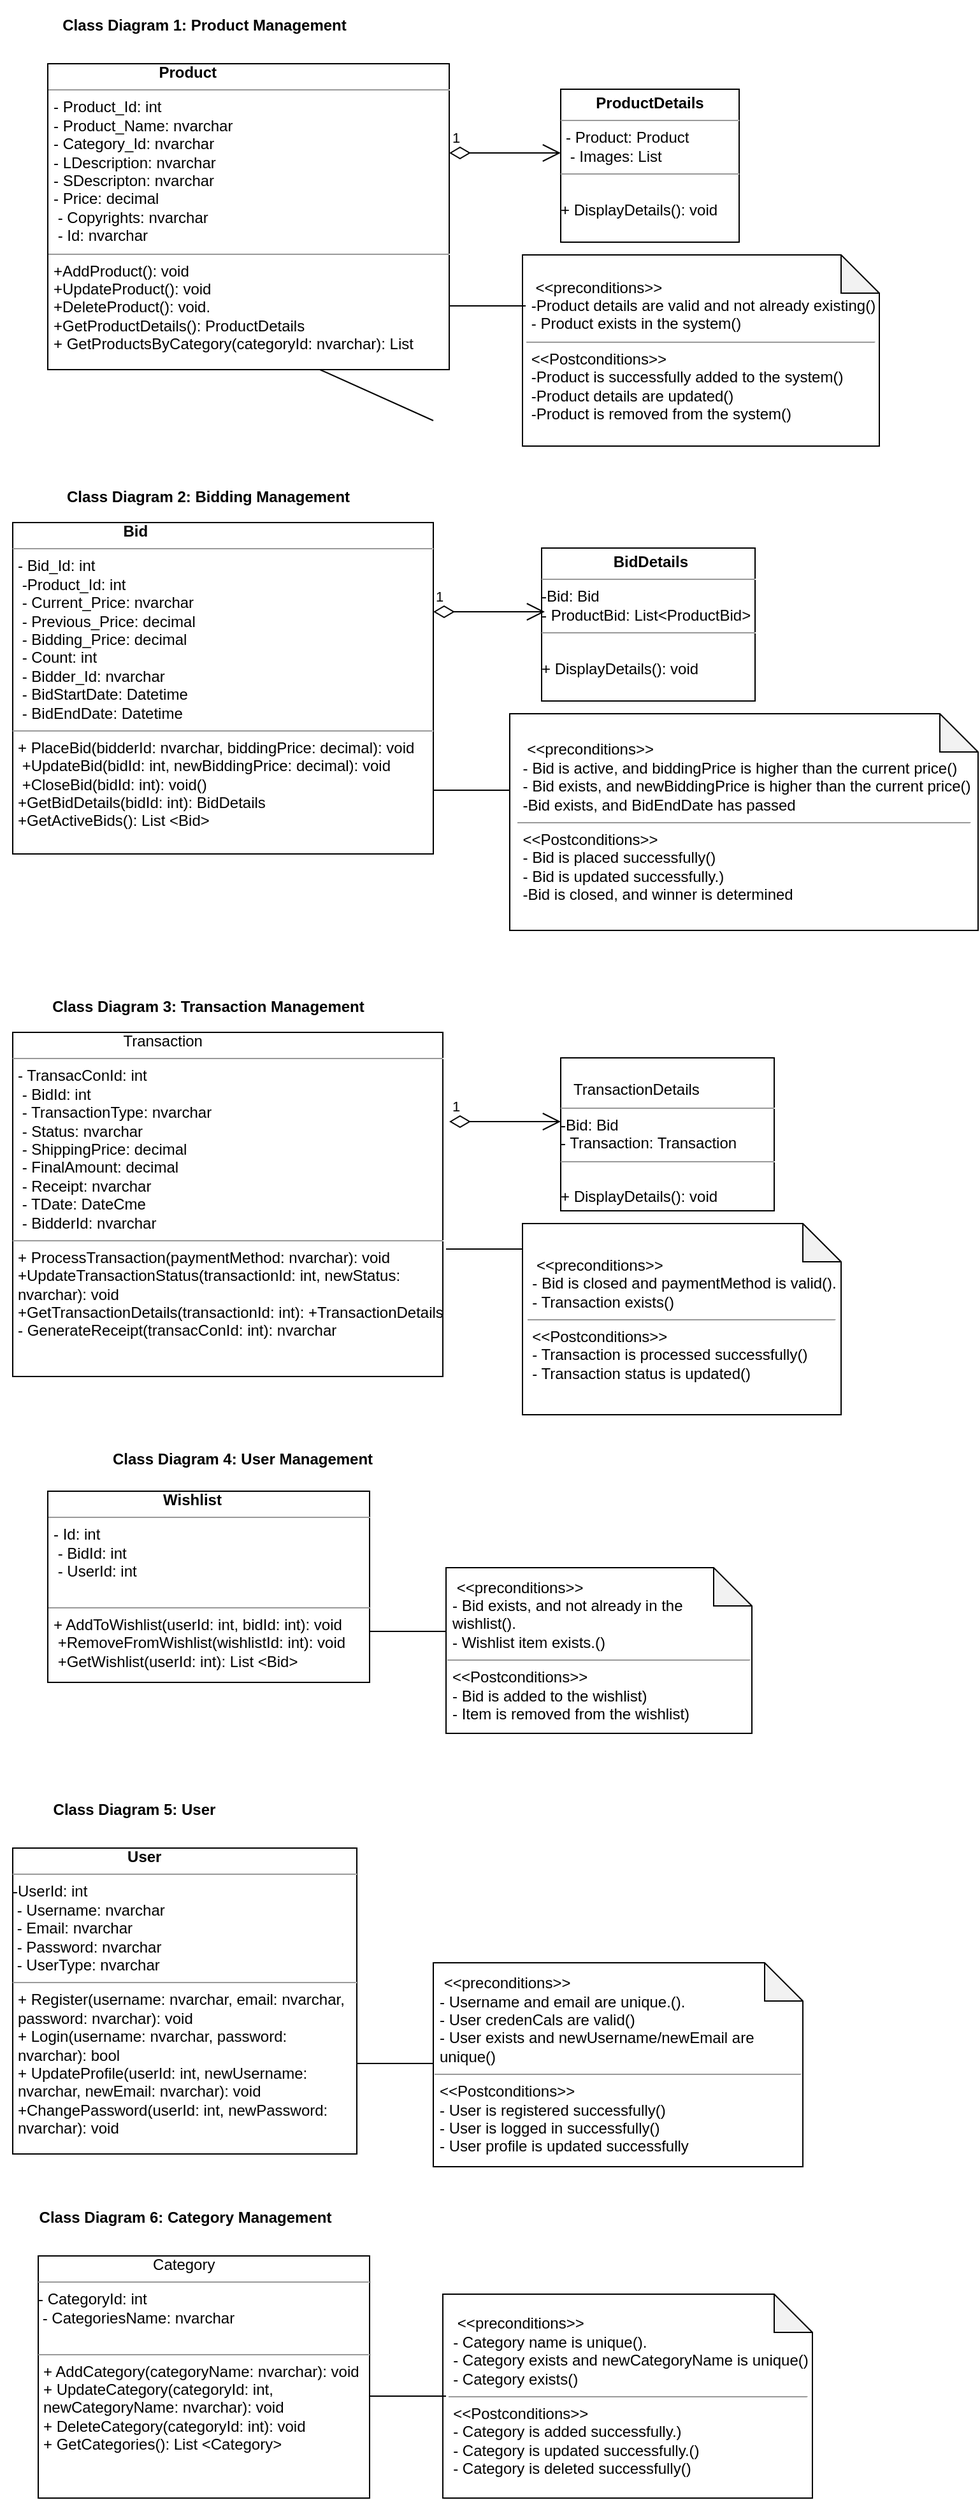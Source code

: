 <mxfile version="22.1.3" type="github">
  <diagram name="Page-1" id="OG9XARLu_X4fbzeJdVaa">
    <mxGraphModel dx="858" dy="419" grid="1" gridSize="10" guides="1" tooltips="1" connect="1" arrows="1" fold="1" page="1" pageScale="1" pageWidth="850" pageHeight="1100" math="0" shadow="0">
      <root>
        <mxCell id="0" />
        <mxCell id="1" parent="0" />
        <mxCell id="toqwwro1pnexpCAOvcfP-7" value="" style="endArrow=none;html=1;rounded=0;entryX=0;entryY=0.5;entryDx=0;entryDy=0;exitX=0;exitY=0.5;exitDx=0;exitDy=0;" edge="1" parent="1" source="toqwwro1pnexpCAOvcfP-4">
          <mxGeometry width="50" height="50" relative="1" as="geometry">
            <mxPoint x="340" y="360" as="sourcePoint" />
            <mxPoint x="322.5" y="250" as="targetPoint" />
            <Array as="points">
              <mxPoint x="117.5" y="260" />
            </Array>
          </mxGeometry>
        </mxCell>
        <mxCell id="toqwwro1pnexpCAOvcfP-61" value="&amp;nbsp; &amp;nbsp; &amp;nbsp; &amp;nbsp; &amp;nbsp; &amp;nbsp; &amp;nbsp; &amp;nbsp; &amp;nbsp; &amp;nbsp; &amp;nbsp; &amp;nbsp; &amp;nbsp; &lt;b&gt;Product&lt;/b&gt;&lt;br&gt;&lt;hr size=&quot;1&quot;&gt;&lt;p style=&quot;margin:0px;margin-left:4px;&quot;&gt;- Product_Id: int&lt;/p&gt;&lt;p style=&quot;margin:0px;margin-left:4px;&quot;&gt;- Product_Name: nvarchar&lt;/p&gt;&lt;p style=&quot;margin:0px;margin-left:4px;&quot;&gt;- Category_Id: nvarchar&lt;/p&gt;&lt;p style=&quot;margin:0px;margin-left:4px;&quot;&gt;- LDescription: nvarchar&lt;br&gt;&lt;/p&gt;&lt;p style=&quot;margin:0px;margin-left:4px;&quot;&gt;- SDescripton: nvarchar&lt;br&gt;&lt;/p&gt;&lt;p style=&quot;margin:0px;margin-left:4px;&quot;&gt;- Price: decimal&amp;nbsp;&lt;/p&gt;&lt;p style=&quot;margin:0px;margin-left:4px;&quot;&gt;&amp;nbsp;- Copyrights: nvarchar&amp;nbsp;&lt;/p&gt;&lt;p style=&quot;margin:0px;margin-left:4px;&quot;&gt;&amp;nbsp;- Id: nvarchar&lt;/p&gt;&lt;hr size=&quot;1&quot;&gt;&lt;p style=&quot;margin:0px;margin-left:4px;&quot;&gt;+AddProduct(): void&amp;nbsp;&lt;/p&gt;&lt;p style=&quot;margin:0px;margin-left:4px;&quot;&gt;+UpdateProduct(): void&lt;br&gt;+DeleteProduct(): void.&lt;br&gt;+GetProductDetails(): ProductDetails&lt;br&gt;+ GetProductsByCategory(categoryId: nvarchar): List&lt;br&gt;&lt;/p&gt;" style="verticalAlign=top;align=left;overflow=fill;fontSize=12;fontFamily=Helvetica;html=1;whiteSpace=wrap;" vertex="1" parent="1">
          <mxGeometry x="37.5" y="80" width="315" height="240" as="geometry" />
        </mxCell>
        <mxCell id="toqwwro1pnexpCAOvcfP-81" value="&lt;p style=&quot;border-color: var(--border-color); text-align: left; margin: 0px 0px 0px 4px;&quot;&gt;&amp;nbsp;&amp;lt;&amp;lt;preconditions&amp;gt;&amp;gt;&lt;/p&gt;&lt;p style=&quot;border-color: var(--border-color); text-align: left; margin: 0px 0px 0px 4px;&quot;&gt;-Product details are valid and not already existing()&lt;br style=&quot;border-color: var(--border-color);&quot;&gt;&lt;/p&gt;&lt;p style=&quot;border-color: var(--border-color); text-align: left; margin: 0px 0px 0px 4px;&quot;&gt;- Product exists in the system()&lt;br style=&quot;border-color: var(--border-color);&quot;&gt;&lt;/p&gt;&lt;hr style=&quot;border-color: var(--border-color); text-align: left;&quot; size=&quot;1&quot;&gt;&lt;p style=&quot;border-color: var(--border-color); text-align: left; margin: 0px 0px 0px 4px;&quot;&gt;&amp;lt;&amp;lt;Postconditions&amp;gt;&amp;gt;&lt;/p&gt;&lt;p style=&quot;border-color: var(--border-color); text-align: left; margin: 0px 0px 0px 4px;&quot;&gt;-Product is successfully added to the system()&lt;br style=&quot;border-color: var(--border-color);&quot;&gt;&lt;/p&gt;&lt;p style=&quot;border-color: var(--border-color); text-align: left; margin: 0px 0px 0px 4px;&quot;&gt;-Product details are updated()&lt;br style=&quot;border-color: var(--border-color);&quot;&gt;&lt;/p&gt;&lt;p style=&quot;border-color: var(--border-color); text-align: left; margin: 0px 0px 0px 4px;&quot;&gt;-Product is removed from the system()&lt;/p&gt;" style="shape=note;whiteSpace=wrap;html=1;backgroundOutline=1;darkOpacity=0.05;" vertex="1" parent="1">
          <mxGeometry x="410" y="230" width="280" height="150" as="geometry" />
        </mxCell>
        <mxCell id="toqwwro1pnexpCAOvcfP-88" value="" style="endArrow=none;html=1;rounded=0;" edge="1" parent="1">
          <mxGeometry width="50" height="50" relative="1" as="geometry">
            <mxPoint x="352.5" y="270" as="sourcePoint" />
            <mxPoint x="412.5" y="270" as="targetPoint" />
            <Array as="points">
              <mxPoint x="352.5" y="270" />
            </Array>
          </mxGeometry>
        </mxCell>
        <mxCell id="toqwwro1pnexpCAOvcfP-90" value="&lt;p style=&quot;margin:0px;margin-top:4px;text-align:center;&quot;&gt;&lt;b&gt;ProductDetails&lt;/b&gt;&lt;br&gt;&lt;/p&gt;&lt;hr size=&quot;1&quot;&gt;&lt;p style=&quot;margin:0px;margin-left:4px;&quot;&gt;- Product: Product&lt;/p&gt;&lt;p style=&quot;margin:0px;margin-left:4px;&quot;&gt;&amp;nbsp;- Images: List&amp;nbsp;&lt;br&gt;&lt;/p&gt;&lt;hr size=&quot;1&quot;&gt;&lt;p style=&quot;margin:0px;margin-left:4px;&quot;&gt;&amp;nbsp;&lt;/p&gt;+ DisplayDetails(): void&lt;p style=&quot;margin:0px;margin-left:4px;&quot;&gt;&lt;br&gt;&lt;/p&gt;" style="verticalAlign=top;align=left;overflow=fill;fontSize=12;fontFamily=Helvetica;html=1;whiteSpace=wrap;" vertex="1" parent="1">
          <mxGeometry x="440" y="100" width="140" height="120" as="geometry" />
        </mxCell>
        <mxCell id="toqwwro1pnexpCAOvcfP-91" value="1" style="endArrow=open;html=1;endSize=12;startArrow=diamondThin;startSize=14;startFill=0;edgeStyle=orthogonalEdgeStyle;align=left;verticalAlign=bottom;rounded=0;" edge="1" parent="1">
          <mxGeometry x="-1" y="3" relative="1" as="geometry">
            <mxPoint x="352.5" y="150" as="sourcePoint" />
            <mxPoint x="440" y="150" as="targetPoint" />
          </mxGeometry>
        </mxCell>
        <mxCell id="toqwwro1pnexpCAOvcfP-92" value=" Class Diagram 1: Product Management" style="text;align=center;fontStyle=1;verticalAlign=middle;spacingLeft=3;spacingRight=3;strokeColor=none;rotatable=0;points=[[0,0.5],[1,0.5]];portConstraint=eastwest;html=1;" vertex="1" parent="1">
          <mxGeometry y="30" width="320" height="40" as="geometry" />
        </mxCell>
        <mxCell id="toqwwro1pnexpCAOvcfP-93" value=" Class Diagram 2: Bidding Management" style="text;align=center;fontStyle=1;verticalAlign=middle;spacingLeft=3;spacingRight=3;strokeColor=none;rotatable=0;points=[[0,0.5],[1,0.5]];portConstraint=eastwest;html=1;" vertex="1" parent="1">
          <mxGeometry x="2.5" y="400" width="320" height="40" as="geometry" />
        </mxCell>
        <mxCell id="toqwwro1pnexpCAOvcfP-94" value="&amp;nbsp; &amp;nbsp; &amp;nbsp; &amp;nbsp; &amp;nbsp; &amp;nbsp; &amp;nbsp; &amp;nbsp; &amp;nbsp; &amp;nbsp; &amp;nbsp; &amp;nbsp; &amp;nbsp;&lt;b&gt;  Bid&lt;/b&gt;&lt;br&gt;&lt;hr size=&quot;1&quot;&gt;&lt;p style=&quot;margin:0px;margin-left:4px;&quot;&gt;- Bid_Id: int&lt;/p&gt;&lt;p style=&quot;margin:0px;margin-left:4px;&quot;&gt;&amp;nbsp;-Product_Id: int&lt;/p&gt;&lt;p style=&quot;margin:0px;margin-left:4px;&quot;&gt;&amp;nbsp;- Current_Price: nvarchar&amp;nbsp;&lt;/p&gt;&lt;p style=&quot;margin:0px;margin-left:4px;&quot;&gt;&amp;nbsp;- Previous_Price: decimal&amp;nbsp;&lt;/p&gt;&lt;p style=&quot;margin:0px;margin-left:4px;&quot;&gt;&amp;nbsp;- Bidding_Price: decimal&lt;/p&gt;&lt;p style=&quot;margin:0px;margin-left:4px;&quot;&gt;&amp;nbsp;- Count: int&amp;nbsp;&lt;/p&gt;&lt;p style=&quot;margin:0px;margin-left:4px;&quot;&gt;&amp;nbsp;- Bidder_Id: nvarchar&amp;nbsp;&lt;/p&gt;&lt;p style=&quot;margin:0px;margin-left:4px;&quot;&gt;&amp;nbsp;- BidStartDate: Datetime&lt;/p&gt;&lt;p style=&quot;margin:0px;margin-left:4px;&quot;&gt;&amp;nbsp;- BidEndDate: Datetime&lt;br&gt;&lt;/p&gt;&lt;hr size=&quot;1&quot;&gt;&lt;p style=&quot;margin:0px;margin-left:4px;&quot;&gt;+ PlaceBid(bidderId: nvarchar, biddingPrice: decimal): void&lt;br&gt;&lt;/p&gt;&lt;p style=&quot;margin:0px;margin-left:4px;&quot;&gt;&amp;nbsp;+UpdateBid(bidId: int, newBiddingPrice: decimal): void&lt;br&gt;&lt;/p&gt;&lt;p style=&quot;margin:0px;margin-left:4px;&quot;&gt;&amp;nbsp;+CloseBid(bidId: int): void()&lt;br&gt;&lt;/p&gt;&lt;p style=&quot;margin:0px;margin-left:4px;&quot;&gt;+GetBidDetails(bidId: int): BidDetails&lt;br&gt;+GetActiveBids(): List &amp;lt;Bid&amp;gt;&lt;br&gt;&lt;/p&gt;" style="verticalAlign=top;align=left;overflow=fill;fontSize=12;fontFamily=Helvetica;html=1;whiteSpace=wrap;" vertex="1" parent="1">
          <mxGeometry x="10" y="440" width="330" height="260" as="geometry" />
        </mxCell>
        <mxCell id="toqwwro1pnexpCAOvcfP-95" value="&lt;p style=&quot;border-color: var(--border-color); text-align: left; margin: 0px 0px 0px 4px;&quot;&gt;&amp;nbsp;&amp;lt;&amp;lt;preconditions&amp;gt;&amp;gt;&lt;/p&gt;&lt;p style=&quot;border-color: var(--border-color); text-align: left; margin: 0px 0px 0px 4px;&quot;&gt;- Bid is active, and biddingPrice is higher than the current price()&lt;br style=&quot;border-color: var(--border-color);&quot;&gt;&lt;/p&gt;&lt;p style=&quot;border-color: var(--border-color); text-align: left; margin: 0px 0px 0px 4px;&quot;&gt;- Bid exists, and newBiddingPrice is higher than the current price()&lt;br style=&quot;border-color: var(--border-color);&quot;&gt;&lt;/p&gt;&lt;p style=&quot;border-color: var(--border-color); text-align: left; margin: 0px 0px 0px 4px;&quot;&gt;-Bid exists, and BidEndDate has passed&lt;/p&gt;&lt;hr style=&quot;border-color: var(--border-color); text-align: left;&quot; size=&quot;1&quot;&gt;&lt;p style=&quot;border-color: var(--border-color); text-align: left; margin: 0px 0px 0px 4px;&quot;&gt;&amp;lt;&amp;lt;Postconditions&amp;gt;&amp;gt;&lt;/p&gt;&lt;p style=&quot;border-color: var(--border-color); text-align: left; margin: 0px 0px 0px 4px;&quot;&gt;- Bid is placed successfully()&lt;br style=&quot;border-color: var(--border-color);&quot;&gt;&lt;/p&gt;&lt;p style=&quot;border-color: var(--border-color); text-align: left; margin: 0px 0px 0px 4px;&quot;&gt;- Bid is updated successfully.)&lt;br style=&quot;border-color: var(--border-color);&quot;&gt;&lt;/p&gt;&lt;p style=&quot;border-color: var(--border-color); text-align: left; margin: 0px 0px 0px 4px;&quot;&gt;-Bid is closed, and winner is determined&lt;/p&gt;" style="shape=note;whiteSpace=wrap;html=1;backgroundOutline=1;darkOpacity=0.05;" vertex="1" parent="1">
          <mxGeometry x="400" y="590" width="367.5" height="170" as="geometry" />
        </mxCell>
        <mxCell id="toqwwro1pnexpCAOvcfP-96" value="" style="endArrow=none;html=1;rounded=0;" edge="1" parent="1">
          <mxGeometry width="50" height="50" relative="1" as="geometry">
            <mxPoint x="340" y="650" as="sourcePoint" />
            <mxPoint x="400" y="650" as="targetPoint" />
            <Array as="points">
              <mxPoint x="340" y="650" />
            </Array>
          </mxGeometry>
        </mxCell>
        <mxCell id="toqwwro1pnexpCAOvcfP-97" value="&lt;p style=&quot;margin:0px;margin-top:4px;text-align:center;&quot;&gt;&lt;b&gt;&amp;nbsp;BidDetails&lt;br&gt;&lt;/b&gt;&lt;/p&gt;&lt;hr size=&quot;1&quot;&gt;&lt;p style=&quot;margin:0px;margin-left:4px;&quot;&gt;&lt;/p&gt;-Bid: Bid&lt;br&gt;- ProductBid: List&amp;lt;ProductBid&amp;gt;&lt;hr size=&quot;1&quot;&gt;&lt;p style=&quot;margin:0px;margin-left:4px;&quot;&gt;&amp;nbsp;&lt;/p&gt;+ DisplayDetails(): void&lt;p style=&quot;margin:0px;margin-left:4px;&quot;&gt;&lt;br&gt;&lt;/p&gt;" style="verticalAlign=top;align=left;overflow=fill;fontSize=12;fontFamily=Helvetica;html=1;whiteSpace=wrap;" vertex="1" parent="1">
          <mxGeometry x="425" y="460" width="167.5" height="120" as="geometry" />
        </mxCell>
        <mxCell id="toqwwro1pnexpCAOvcfP-98" value="1" style="endArrow=open;html=1;endSize=12;startArrow=diamondThin;startSize=14;startFill=0;edgeStyle=orthogonalEdgeStyle;align=left;verticalAlign=bottom;rounded=0;" edge="1" parent="1">
          <mxGeometry x="-1" y="3" relative="1" as="geometry">
            <mxPoint x="340" y="510" as="sourcePoint" />
            <mxPoint x="427.5" y="510" as="targetPoint" />
            <Array as="points">
              <mxPoint x="375" y="510" />
              <mxPoint x="375" y="510" />
            </Array>
          </mxGeometry>
        </mxCell>
        <mxCell id="toqwwro1pnexpCAOvcfP-99" value=" Class Diagram 3: Transaction Management" style="text;align=center;fontStyle=1;verticalAlign=middle;spacingLeft=3;spacingRight=3;strokeColor=none;rotatable=0;points=[[0,0.5],[1,0.5]];portConstraint=eastwest;html=1;" vertex="1" parent="1">
          <mxGeometry x="2.5" y="800" width="320" height="40" as="geometry" />
        </mxCell>
        <mxCell id="toqwwro1pnexpCAOvcfP-101" value="&amp;nbsp; &amp;nbsp; &amp;nbsp; &amp;nbsp; &amp;nbsp; &amp;nbsp; &amp;nbsp; &amp;nbsp; &amp;nbsp; &amp;nbsp; &amp;nbsp; &amp;nbsp; &amp;nbsp;&lt;b&gt;&amp;nbsp;&lt;/b&gt;Transaction&lt;br&gt;&lt;hr size=&quot;1&quot;&gt;&lt;p style=&quot;margin:0px;margin-left:4px;&quot;&gt;- TransacConId: int&amp;nbsp;&lt;/p&gt;&lt;p style=&quot;margin:0px;margin-left:4px;&quot;&gt;&amp;nbsp;- BidId: int&amp;nbsp;&lt;/p&gt;&lt;p style=&quot;margin:0px;margin-left:4px;&quot;&gt;&amp;nbsp;- TransactionType: nvarchar&lt;/p&gt;&lt;p style=&quot;margin:0px;margin-left:4px;&quot;&gt;&amp;nbsp;- Status: nvarchar&amp;nbsp;&lt;/p&gt;&lt;p style=&quot;margin:0px;margin-left:4px;&quot;&gt;&amp;nbsp;- ShippingPrice: decimal&amp;nbsp;&lt;/p&gt;&lt;p style=&quot;margin:0px;margin-left:4px;&quot;&gt;&amp;nbsp;- FinalAmount: decimal&amp;nbsp;&lt;/p&gt;&lt;p style=&quot;margin:0px;margin-left:4px;&quot;&gt;&amp;nbsp;- Receipt: nvarchar&amp;nbsp;&lt;/p&gt;&lt;p style=&quot;margin:0px;margin-left:4px;&quot;&gt;&amp;nbsp;- TDate: DateCme&amp;nbsp;&lt;/p&gt;&lt;p style=&quot;margin:0px;margin-left:4px;&quot;&gt;&amp;nbsp;- BidderId: nvarchar&lt;br&gt;&lt;/p&gt;&lt;hr size=&quot;1&quot;&gt;&lt;p style=&quot;margin:0px;margin-left:4px;&quot;&gt;+ ProcessTransaction(paymentMethod: nvarchar): void&lt;br&gt;&lt;/p&gt;&lt;p style=&quot;margin:0px;margin-left:4px;&quot;&gt;+UpdateTransactionStatus(transactionId: int, newStatus: nvarchar): void&lt;br&gt;&lt;/p&gt;&lt;p style=&quot;margin:0px;margin-left:4px;&quot;&gt;+GetTransactionDetails(transactionId: int): +TransactionDetails&lt;br/&gt; - GenerateReceipt(transacConId: int): nvarchar&lt;br&gt;&lt;/p&gt;" style="verticalAlign=top;align=left;overflow=fill;fontSize=12;fontFamily=Helvetica;html=1;whiteSpace=wrap;" vertex="1" parent="1">
          <mxGeometry x="10" y="840" width="337.5" height="270" as="geometry" />
        </mxCell>
        <mxCell id="toqwwro1pnexpCAOvcfP-102" value="&lt;p style=&quot;border-color: var(--border-color); text-align: left; margin: 0px 0px 0px 4px;&quot;&gt;&amp;nbsp;&amp;lt;&amp;lt;preconditions&amp;gt;&amp;gt;&lt;/p&gt;&lt;p style=&quot;border-color: var(--border-color); text-align: left; margin: 0px 0px 0px 4px;&quot;&gt;-  Bid is closed and paymentMethod is valid().&lt;br style=&quot;border-color: var(--border-color);&quot;&gt;&lt;/p&gt;&lt;p style=&quot;border-color: var(--border-color); text-align: left; margin: 0px 0px 0px 4px;&quot;&gt;-  Transaction exists()&lt;/p&gt;&lt;hr style=&quot;border-color: var(--border-color); text-align: left;&quot; size=&quot;1&quot;&gt;&lt;p style=&quot;border-color: var(--border-color); text-align: left; margin: 0px 0px 0px 4px;&quot;&gt;&amp;lt;&amp;lt;Postconditions&amp;gt;&amp;gt;&lt;/p&gt;&lt;p style=&quot;border-color: var(--border-color); text-align: left; margin: 0px 0px 0px 4px;&quot;&gt;-  Transaction is processed successfully()&lt;br style=&quot;border-color: var(--border-color);&quot;&gt;&lt;/p&gt;&lt;p style=&quot;border-color: var(--border-color); text-align: left; margin: 0px 0px 0px 4px;&quot;&gt;-  Transaction status is updated()&lt;/p&gt;" style="shape=note;whiteSpace=wrap;html=1;backgroundOutline=1;darkOpacity=0.05;" vertex="1" parent="1">
          <mxGeometry x="410" y="990" width="250" height="150" as="geometry" />
        </mxCell>
        <mxCell id="toqwwro1pnexpCAOvcfP-103" value="" style="endArrow=none;html=1;rounded=0;" edge="1" parent="1">
          <mxGeometry width="50" height="50" relative="1" as="geometry">
            <mxPoint x="350" y="1010" as="sourcePoint" />
            <mxPoint x="410" y="1010" as="targetPoint" />
            <Array as="points">
              <mxPoint x="350" y="1010" />
            </Array>
          </mxGeometry>
        </mxCell>
        <mxCell id="toqwwro1pnexpCAOvcfP-104" value="&lt;p style=&quot;margin:0px;margin-top:4px;text-align:center;&quot;&gt;&lt;b&gt;&amp;nbsp;&lt;br&gt;&lt;/b&gt;&lt;/p&gt;&amp;nbsp; &amp;nbsp;TransactionDetails&lt;hr size=&quot;1&quot;&gt;&lt;p style=&quot;margin:0px;margin-left:4px;&quot;&gt;&lt;/p&gt;-Bid: Bid&lt;br&gt;-  Transaction: Transaction&lt;hr size=&quot;1&quot;&gt;&lt;p style=&quot;margin:0px;margin-left:4px;&quot;&gt;&amp;nbsp;&lt;/p&gt;+ DisplayDetails(): void&lt;p style=&quot;margin:0px;margin-left:4px;&quot;&gt;&lt;br&gt;&lt;/p&gt;" style="verticalAlign=top;align=left;overflow=fill;fontSize=12;fontFamily=Helvetica;html=1;whiteSpace=wrap;" vertex="1" parent="1">
          <mxGeometry x="440" y="860" width="167.5" height="120" as="geometry" />
        </mxCell>
        <mxCell id="toqwwro1pnexpCAOvcfP-105" value="1" style="endArrow=open;html=1;endSize=12;startArrow=diamondThin;startSize=14;startFill=0;edgeStyle=orthogonalEdgeStyle;align=left;verticalAlign=bottom;rounded=0;" edge="1" parent="1">
          <mxGeometry x="-1" y="3" relative="1" as="geometry">
            <mxPoint x="352.5" y="910" as="sourcePoint" />
            <mxPoint x="440" y="910" as="targetPoint" />
          </mxGeometry>
        </mxCell>
        <mxCell id="toqwwro1pnexpCAOvcfP-108" value="  Class Diagram 4: User Management" style="text;align=center;fontStyle=1;verticalAlign=middle;spacingLeft=3;spacingRight=3;strokeColor=none;rotatable=0;points=[[0,0.5],[1,0.5]];portConstraint=eastwest;html=1;" vertex="1" parent="1">
          <mxGeometry x="30" y="1150" width="320" height="50" as="geometry" />
        </mxCell>
        <mxCell id="toqwwro1pnexpCAOvcfP-109" value="&amp;nbsp; &amp;nbsp; &amp;nbsp; &amp;nbsp; &amp;nbsp; &amp;nbsp; &amp;nbsp; &amp;nbsp; &amp;nbsp; &amp;nbsp; &amp;nbsp; &amp;nbsp; &amp;nbsp;&lt;b&gt;&amp;nbsp;&lt;/b&gt; &lt;b&gt;Wishlist&lt;/b&gt;&lt;br&gt;&lt;hr size=&quot;1&quot;&gt;&lt;p style=&quot;margin:0px;margin-left:4px;&quot;&gt;- Id: int&amp;nbsp;&lt;/p&gt;&lt;p style=&quot;margin:0px;margin-left:4px;&quot;&gt;&amp;nbsp;- BidId: int&lt;/p&gt;&lt;p style=&quot;margin:0px;margin-left:4px;&quot;&gt;&amp;nbsp;- UserId: int&lt;br&gt;&lt;/p&gt;&lt;p style=&quot;margin:0px;margin-left:4px;&quot;&gt;&lt;br&gt;&lt;/p&gt;&lt;hr size=&quot;1&quot;&gt;&lt;p style=&quot;border-color: var(--border-color); margin: 0px 0px 0px 4px;&quot;&gt;+ AddToWishlist(userId: int, bidId: int): void&lt;br style=&quot;border-color: var(--border-color);&quot;&gt;&lt;/p&gt;&lt;p style=&quot;border-color: var(--border-color); margin: 0px 0px 0px 4px;&quot;&gt;&amp;nbsp;+RemoveFromWishlist(wishlistId: int): void&lt;br style=&quot;border-color: var(--border-color);&quot;&gt;&lt;/p&gt;&lt;p style=&quot;border-color: var(--border-color); margin: 0px 0px 0px 4px;&quot;&gt;&amp;nbsp;+GetWishlist(userId: int): List &amp;lt;Bid&amp;gt;&lt;/p&gt;" style="verticalAlign=top;align=left;overflow=fill;fontSize=12;fontFamily=Helvetica;html=1;whiteSpace=wrap;" vertex="1" parent="1">
          <mxGeometry x="37.5" y="1200" width="252.5" height="150" as="geometry" />
        </mxCell>
        <mxCell id="toqwwro1pnexpCAOvcfP-110" value="&lt;p style=&quot;border-color: var(--border-color); text-align: left; margin: 0px 0px 0px 4px;&quot;&gt;&amp;nbsp;&amp;lt;&amp;lt;preconditions&amp;gt;&amp;gt;&lt;/p&gt;&lt;p style=&quot;border-color: var(--border-color); text-align: left; margin: 0px 0px 0px 4px;&quot;&gt;-   Bid exists, and not already in the wishlist().&lt;br style=&quot;border-color: var(--border-color);&quot;&gt;&lt;/p&gt;&lt;p style=&quot;border-color: var(--border-color); text-align: left; margin: 0px 0px 0px 4px;&quot;&gt;-   Wishlist item exists.()&lt;/p&gt;&lt;hr style=&quot;border-color: var(--border-color); text-align: left;&quot; size=&quot;1&quot;&gt;&lt;p style=&quot;border-color: var(--border-color); text-align: left; margin: 0px 0px 0px 4px;&quot;&gt;&amp;lt;&amp;lt;Postconditions&amp;gt;&amp;gt;&lt;/p&gt;&lt;p style=&quot;border-color: var(--border-color); text-align: left; margin: 0px 0px 0px 4px;&quot;&gt;-   Bid is added to the wishlist)&lt;br style=&quot;border-color: var(--border-color);&quot;&gt;&lt;/p&gt;&lt;p style=&quot;border-color: var(--border-color); text-align: left; margin: 0px 0px 0px 4px;&quot;&gt;-   Item is removed from the wishlist)&lt;/p&gt;" style="shape=note;whiteSpace=wrap;html=1;backgroundOutline=1;darkOpacity=0.05;" vertex="1" parent="1">
          <mxGeometry x="350" y="1260" width="240" height="130" as="geometry" />
        </mxCell>
        <mxCell id="toqwwro1pnexpCAOvcfP-114" value="" style="endArrow=none;html=1;rounded=0;" edge="1" parent="1">
          <mxGeometry width="50" height="50" relative="1" as="geometry">
            <mxPoint x="290" y="1310" as="sourcePoint" />
            <mxPoint x="350" y="1310" as="targetPoint" />
            <Array as="points">
              <mxPoint x="290" y="1310" />
            </Array>
          </mxGeometry>
        </mxCell>
        <mxCell id="toqwwro1pnexpCAOvcfP-115" value="   Class Diagram 5: User" style="text;align=center;fontStyle=1;verticalAlign=middle;spacingLeft=3;spacingRight=3;strokeColor=none;rotatable=0;points=[[0,0.5],[1,0.5]];portConstraint=eastwest;html=1;" vertex="1" parent="1">
          <mxGeometry y="1420" width="210" height="60" as="geometry" />
        </mxCell>
        <mxCell id="toqwwro1pnexpCAOvcfP-116" value="&amp;nbsp; &amp;nbsp; &amp;nbsp; &amp;nbsp; &amp;nbsp; &amp;nbsp; &amp;nbsp; &amp;nbsp; &amp;nbsp; &amp;nbsp; &amp;nbsp; &amp;nbsp; &amp;nbsp;&lt;b&gt;&amp;nbsp;&amp;nbsp;User&lt;/b&gt;&lt;br&gt;&lt;hr size=&quot;1&quot;&gt;&lt;p style=&quot;margin:0px;margin-left:4px;&quot;&gt;&lt;/p&gt;-UserId: int&lt;br&gt;&amp;nbsp;- Username: nvarchar&lt;br&gt;&amp;nbsp;- Email: nvarchar&lt;br&gt;&amp;nbsp;- Password: nvarchar&lt;br&gt;&amp;nbsp;- UserType: nvarchar&lt;hr size=&quot;1&quot;&gt;&lt;p style=&quot;border-color: var(--border-color); margin: 0px 0px 0px 4px;&quot;&gt;+ Register(username: nvarchar, email: nvarchar, password: nvarchar): void&lt;br&gt;&lt;/p&gt;&lt;p style=&quot;border-color: var(--border-color); margin: 0px 0px 0px 4px;&quot;&gt;+ Login(username: nvarchar, password: nvarchar): bool&lt;br&gt;&lt;/p&gt;&lt;p style=&quot;border-color: var(--border-color); margin: 0px 0px 0px 4px;&quot;&gt;+ UpdateProfile(userId: int, newUsername: nvarchar, newEmail: nvarchar): void&lt;br&gt;&lt;/p&gt;&lt;p style=&quot;border-color: var(--border-color); margin: 0px 0px 0px 4px;&quot;&gt;+ChangePassword(userId: int, newPassword: nvarchar): void&lt;br&gt;&lt;/p&gt;" style="verticalAlign=top;align=left;overflow=fill;fontSize=12;fontFamily=Helvetica;html=1;whiteSpace=wrap;" vertex="1" parent="1">
          <mxGeometry x="10" y="1480" width="270" height="240" as="geometry" />
        </mxCell>
        <mxCell id="toqwwro1pnexpCAOvcfP-117" value="&lt;p style=&quot;border-color: var(--border-color); text-align: left; margin: 0px 0px 0px 4px;&quot;&gt;&amp;nbsp;&amp;lt;&amp;lt;preconditions&amp;gt;&amp;gt;&lt;/p&gt;&lt;p style=&quot;border-color: var(--border-color); text-align: left; margin: 0px 0px 0px 4px;&quot;&gt;-    Username and email are unique.().&lt;br style=&quot;border-color: var(--border-color);&quot;&gt;&lt;/p&gt;&lt;p style=&quot;border-color: var(--border-color); text-align: left; margin: 0px 0px 0px 4px;&quot;&gt;-    User credenCals are valid()&lt;/p&gt;&lt;p style=&quot;border-color: var(--border-color); text-align: left; margin: 0px 0px 0px 4px;&quot;&gt;- User exists and newUsername/newEmail are unique()&lt;br&gt;&lt;/p&gt;&lt;hr style=&quot;border-color: var(--border-color); text-align: left;&quot; size=&quot;1&quot;&gt;&lt;p style=&quot;border-color: var(--border-color); text-align: left; margin: 0px 0px 0px 4px;&quot;&gt;&amp;lt;&amp;lt;Postconditions&amp;gt;&amp;gt;&lt;/p&gt;&lt;p style=&quot;border-color: var(--border-color); text-align: left; margin: 0px 0px 0px 4px;&quot;&gt;-    User is registered successfully()&lt;br style=&quot;border-color: var(--border-color);&quot;&gt;&lt;/p&gt;&lt;p style=&quot;border-color: var(--border-color); text-align: left; margin: 0px 0px 0px 4px;&quot;&gt;- User is logged in successfully()&lt;/p&gt;&lt;p style=&quot;border-color: var(--border-color); text-align: left; margin: 0px 0px 0px 4px;&quot;&gt;- User profile is updated successfully&lt;br&gt;&lt;/p&gt;" style="shape=note;whiteSpace=wrap;html=1;backgroundOutline=1;darkOpacity=0.05;" vertex="1" parent="1">
          <mxGeometry x="340" y="1570" width="290" height="160" as="geometry" />
        </mxCell>
        <mxCell id="toqwwro1pnexpCAOvcfP-118" value="" style="endArrow=none;html=1;rounded=0;" edge="1" parent="1">
          <mxGeometry width="50" height="50" relative="1" as="geometry">
            <mxPoint x="280" y="1649" as="sourcePoint" />
            <mxPoint x="340" y="1649" as="targetPoint" />
            <Array as="points">
              <mxPoint x="280" y="1649" />
            </Array>
          </mxGeometry>
        </mxCell>
        <mxCell id="toqwwro1pnexpCAOvcfP-120" value="&amp;nbsp; &amp;nbsp; &amp;nbsp; &amp;nbsp; &amp;nbsp; &amp;nbsp; &amp;nbsp; &amp;nbsp; &amp;nbsp; &amp;nbsp; &amp;nbsp; &amp;nbsp; &amp;nbsp;&lt;b&gt;&amp;nbsp;&lt;/b&gt; Category&lt;br&gt;&lt;hr size=&quot;1&quot;&gt;&lt;p style=&quot;margin:0px;margin-left:4px;&quot;&gt;&lt;/p&gt;- CategoryId: int&lt;br&gt;&amp;nbsp;- CategoriesName: nvarchar&lt;br&gt;&lt;br&gt;&lt;hr size=&quot;1&quot;&gt;&lt;p style=&quot;border-color: var(--border-color); margin: 0px 0px 0px 4px;&quot;&gt;+ AddCategory(categoryName: nvarchar): void&lt;br&gt;&lt;/p&gt;&lt;p style=&quot;border-color: var(--border-color); margin: 0px 0px 0px 4px;&quot;&gt;+ UpdateCategory(categoryId: int, newCategoryName: nvarchar): void&lt;/p&gt;&lt;p style=&quot;border-color: var(--border-color); margin: 0px 0px 0px 4px;&quot;&gt;+ DeleteCategory(categoryId: int): void&lt;br&gt;&lt;/p&gt;&lt;p style=&quot;border-color: var(--border-color); margin: 0px 0px 0px 4px;&quot;&gt;+ GetCategories(): List &amp;lt;Category&amp;gt;&lt;br&gt;&lt;/p&gt;" style="verticalAlign=top;align=left;overflow=fill;fontSize=12;fontFamily=Helvetica;html=1;whiteSpace=wrap;" vertex="1" parent="1">
          <mxGeometry x="30" y="1800" width="260" height="190" as="geometry" />
        </mxCell>
        <mxCell id="toqwwro1pnexpCAOvcfP-121" value="&lt;p style=&quot;border-color: var(--border-color); text-align: left; margin: 0px 0px 0px 4px;&quot;&gt;&amp;nbsp;&amp;lt;&amp;lt;preconditions&amp;gt;&amp;gt;&lt;/p&gt;&lt;p style=&quot;border-color: var(--border-color); text-align: left; margin: 0px 0px 0px 4px;&quot;&gt;-     Category name is unique().&lt;br style=&quot;border-color: var(--border-color);&quot;&gt;&lt;/p&gt;&lt;p style=&quot;border-color: var(--border-color); text-align: left; margin: 0px 0px 0px 4px;&quot;&gt;-    Category exists and newCategoryName is unique()&lt;/p&gt;&lt;p style=&quot;border-color: var(--border-color); text-align: left; margin: 0px 0px 0px 4px;&quot;&gt;-  Category exists()&lt;br&gt;&lt;/p&gt;&lt;hr style=&quot;border-color: var(--border-color); text-align: left;&quot; size=&quot;1&quot;&gt;&lt;p style=&quot;border-color: var(--border-color); text-align: left; margin: 0px 0px 0px 4px;&quot;&gt;&amp;lt;&amp;lt;Postconditions&amp;gt;&amp;gt;&lt;/p&gt;&lt;p style=&quot;border-color: var(--border-color); text-align: left; margin: 0px 0px 0px 4px;&quot;&gt;-     Category is added successfully.)&lt;br style=&quot;border-color: var(--border-color);&quot;&gt;&lt;/p&gt;&lt;p style=&quot;border-color: var(--border-color); text-align: left; margin: 0px 0px 0px 4px;&quot;&gt;-  Category is updated successfully.()&lt;/p&gt;&lt;p style=&quot;border-color: var(--border-color); text-align: left; margin: 0px 0px 0px 4px;&quot;&gt;-  Category is deleted successfully()&lt;br&gt;&lt;/p&gt;" style="shape=note;whiteSpace=wrap;html=1;backgroundOutline=1;darkOpacity=0.05;" vertex="1" parent="1">
          <mxGeometry x="347.5" y="1830" width="290" height="160" as="geometry" />
        </mxCell>
        <mxCell id="toqwwro1pnexpCAOvcfP-122" value="" style="endArrow=none;html=1;rounded=0;" edge="1" parent="1">
          <mxGeometry width="50" height="50" relative="1" as="geometry">
            <mxPoint x="290" y="1910" as="sourcePoint" />
            <mxPoint x="350" y="1910" as="targetPoint" />
            <Array as="points">
              <mxPoint x="290" y="1910" />
            </Array>
          </mxGeometry>
        </mxCell>
        <mxCell id="toqwwro1pnexpCAOvcfP-123" value="    Class Diagram 6: Category Management" style="text;align=center;fontStyle=1;verticalAlign=middle;spacingLeft=3;spacingRight=3;strokeColor=none;rotatable=0;points=[[0,0.5],[1,0.5]];portConstraint=eastwest;html=1;" vertex="1" parent="1">
          <mxGeometry y="1740" width="290" height="60" as="geometry" />
        </mxCell>
      </root>
    </mxGraphModel>
  </diagram>
</mxfile>
